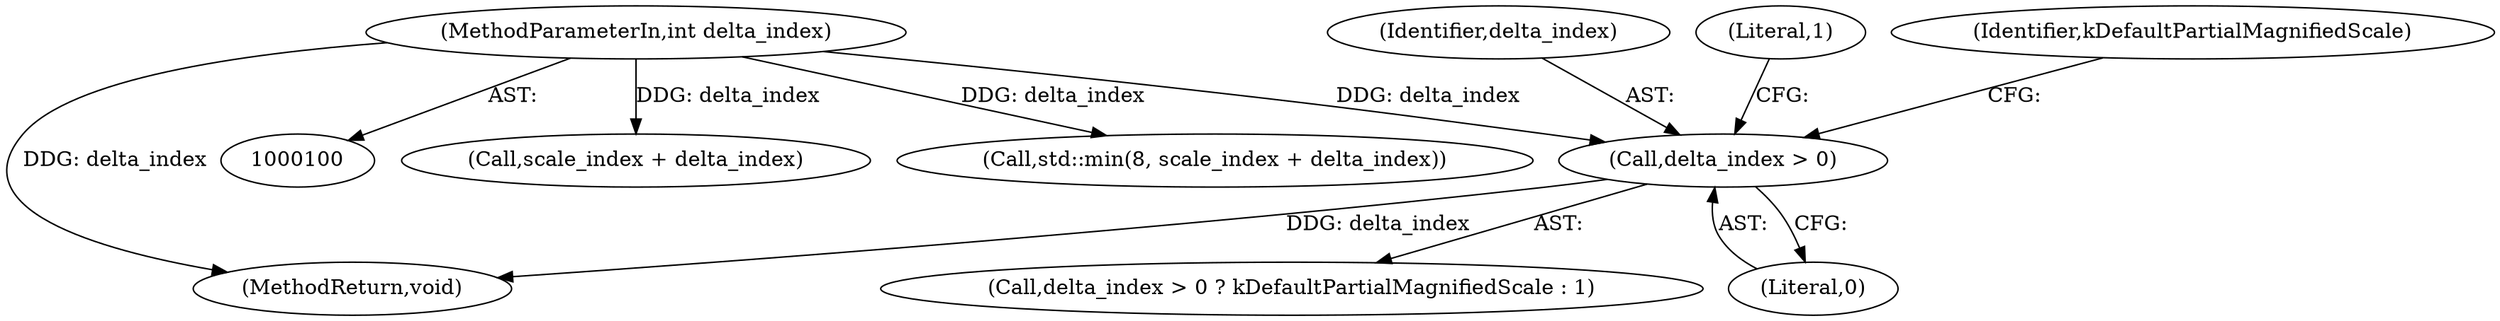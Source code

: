 digraph "1_Chrome_62b8b6e168a12263aab6b88dbef0b900cc37309f_0@del" {
"1000144" [label="(Call,delta_index > 0)"];
"1000101" [label="(MethodParameterIn,int delta_index)"];
"1000146" [label="(Literal,0)"];
"1000144" [label="(Call,delta_index > 0)"];
"1000145" [label="(Identifier,delta_index)"];
"1000148" [label="(Literal,1)"];
"1000143" [label="(Call,delta_index > 0 ? kDefaultPartialMagnifiedScale : 1)"];
"1000128" [label="(Call,scale_index + delta_index)"];
"1000147" [label="(Identifier,kDefaultPartialMagnifiedScale)"];
"1000101" [label="(MethodParameterIn,int delta_index)"];
"1000126" [label="(Call,std::min(8, scale_index + delta_index))"];
"1000151" [label="(MethodReturn,void)"];
"1000144" -> "1000143"  [label="AST: "];
"1000144" -> "1000146"  [label="CFG: "];
"1000145" -> "1000144"  [label="AST: "];
"1000146" -> "1000144"  [label="AST: "];
"1000147" -> "1000144"  [label="CFG: "];
"1000148" -> "1000144"  [label="CFG: "];
"1000144" -> "1000151"  [label="DDG: delta_index"];
"1000101" -> "1000144"  [label="DDG: delta_index"];
"1000101" -> "1000100"  [label="AST: "];
"1000101" -> "1000151"  [label="DDG: delta_index"];
"1000101" -> "1000126"  [label="DDG: delta_index"];
"1000101" -> "1000128"  [label="DDG: delta_index"];
}
